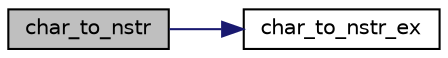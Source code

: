 digraph G
{
  edge [fontname="Helvetica",fontsize="10",labelfontname="Helvetica",labelfontsize="10"];
  node [fontname="Helvetica",fontsize="10",shape=record];
  rankdir=LR;
  Node1 [label="char_to_nstr",height=0.2,width=0.4,color="black", fillcolor="grey75", style="filled" fontcolor="black"];
  Node1 -> Node2 [color="midnightblue",fontsize="10",style="solid",fontname="Helvetica"];
  Node2 [label="char_to_nstr_ex",height=0.2,width=0.4,color="black", fillcolor="white", style="filled",URL="$group___n___s_t_r.html#gaeb714633f5a20c9e90ea62c9f0a7864c",tooltip="Convert a char into a N_STR, extended version."];
}
